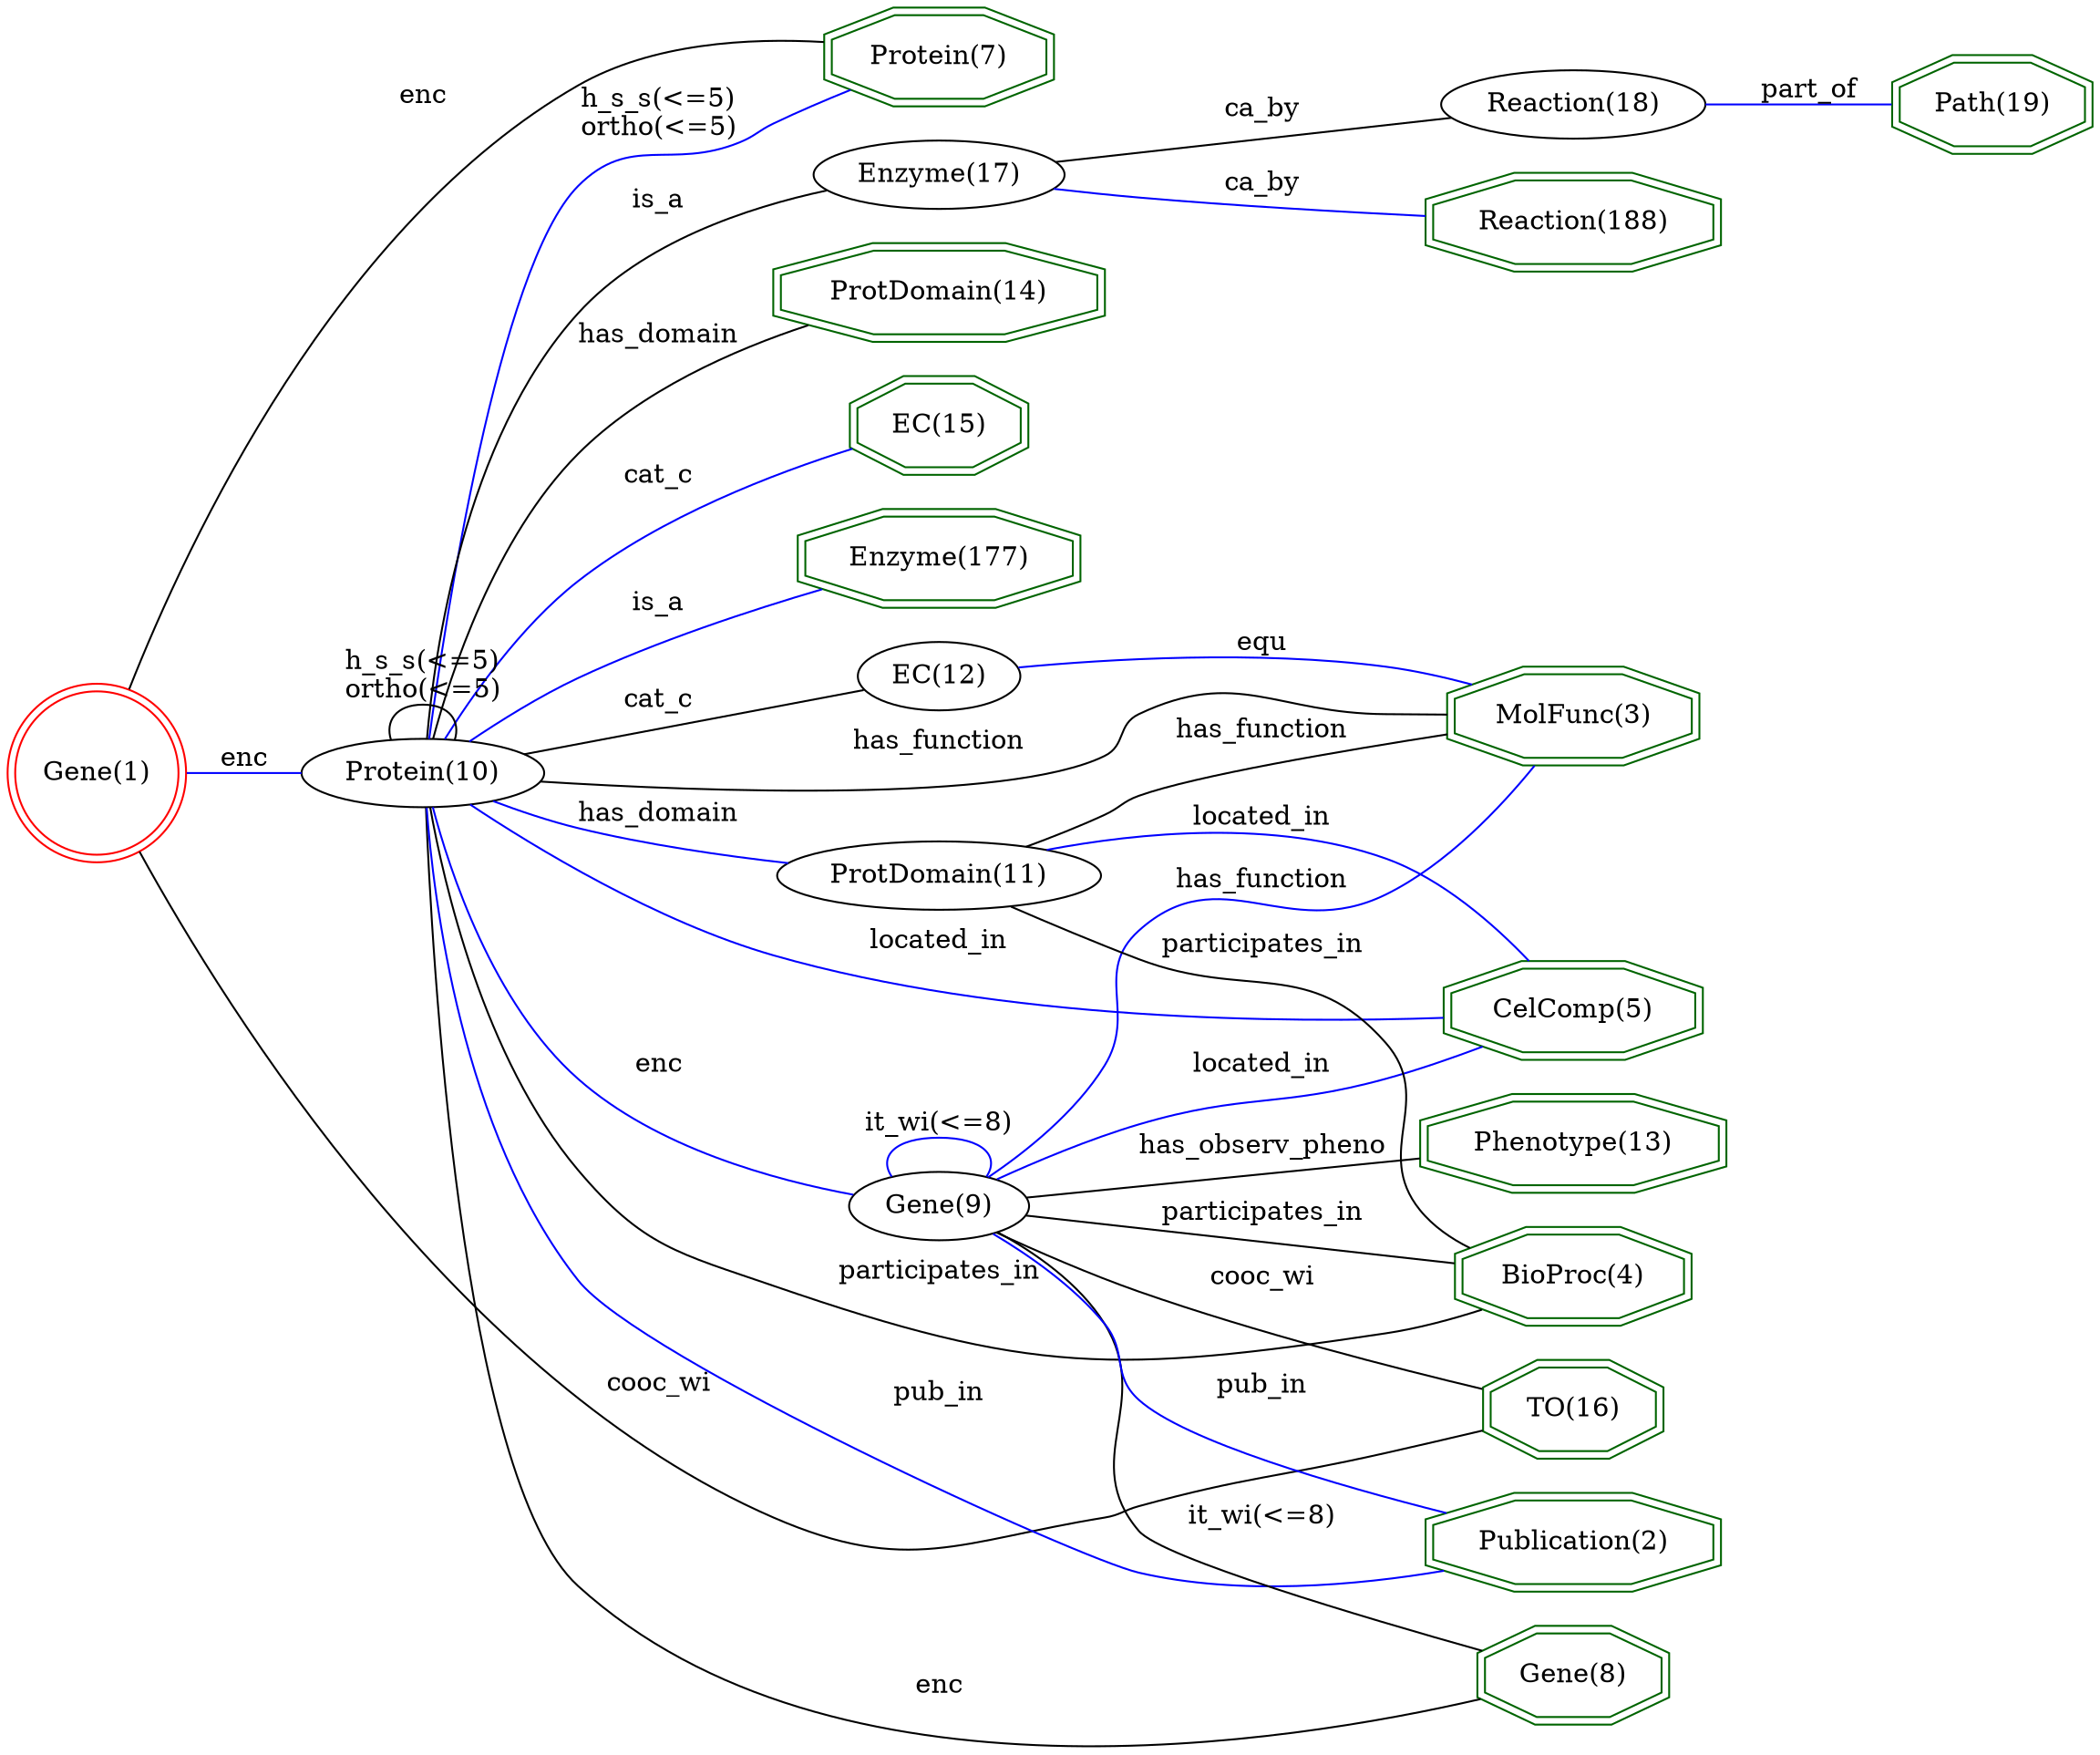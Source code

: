 digraph {
	graph [_draw_="c 9 -#fffffe00 C 7 -#ffffff P 4 0 0 0 822 956.4 822 956.4 0 ",
		bb="0,0,956.4,822",
		dpi=96,
		rankdir=LR,
		xdotversion=1.7
	];
	node [label="\N"];
	"Phenotype(13)"	[_draw_="c 7 -#006400 p 8 779.98 221.54 779.98 236.46 740.67 247 685.07 247 645.76 236.46 645.76 221.54 685.07 211 740.67 211 c 7 -#006400 \
p 8 783.96 218.47 783.96 239.53 741.19 251 684.55 251 641.77 239.53 641.77 218.47 684.55 207 741.19 207 ",
		_ldraw_="F 14 11 -Times-Roman c 7 -#000000 T 712.87 224.8 0 82.43 13 -Phenotype(13) ",
		color=darkgreen,
		height=0.61111,
		pos="712.87,229",
		shape=doubleoctagon,
		width=1.9805];
	"Protein(7)"	[_draw_="c 7 -#006400 p 8 473.21 792.54 473.21 807.46 444.2 818 403.18 818 374.17 807.46 374.17 792.54 403.18 782 444.2 782 c 7 -#006400 \
p 8 477.19 789.74 477.19 810.26 444.9 822 402.48 822 370.19 810.26 370.19 789.74 402.48 778 444.9 778 ",
		_ldraw_="F 14 11 -Times-Roman c 7 -#000000 T 423.69 795.8 0 56.77 10 -Protein(7) ",
		color=darkgreen,
		height=0.61111,
		pos="423.69,800",
		shape=doubleoctagon,
		width=1.4931];
	"TO(16)"	[_draw_="c 7 -#006400 p 8 752.33 14.54 752.33 29.46 729.21 40 696.53 40 673.41 29.46 673.41 14.54 696.53 4 729.21 4 c 7 -#006400 p 8 756.33 \
11.97 756.33 32.03 730.08 44 695.66 44 669.41 32.03 669.41 11.97 695.66 0 730.08 0 ",
		_ldraw_="F 14 11 -Times-Roman c 7 -#000000 T 712.87 17.8 0 41.74 6 -TO(16) ",
		color=darkgreen,
		height=0.61111,
		pos="712.87,22",
		shape=doubleoctagon,
		width=1.2077];
	"MolFunc(3)"	[_draw_="c 7 -#006400 p 8 770.26 541.54 770.26 556.46 736.64 567 689.1 567 655.48 556.46 655.48 541.54 689.1 531 736.64 531 c 7 -#006400 \
p 8 774.27 538.61 774.27 559.39 737.26 571 688.48 571 651.47 559.39 651.47 538.61 688.48 527 737.26 527 ",
		_ldraw_="F 14 11 -Times-Roman c 7 -#000000 T 712.87 544.8 0 67.66 10 -MolFunc(3) ",
		color=darkgreen,
		height=0.61111,
		pos="712.87,549",
		shape=doubleoctagon,
		width=1.7];
	"Gene(8)"	[_draw_="c 7 -#006400 p 8 754.98 90.54 754.98 105.46 730.31 116 695.43 116 670.76 105.46 670.76 90.54 695.43 80 730.31 80 c 7 -#006400 p \
8 758.96 87.9 758.96 108.1 731.12 120 694.61 120 666.78 108.1 666.78 87.9 694.61 76 731.12 76 ",
		_ldraw_="F 14 11 -Times-Roman c 7 -#000000 T 712.87 93.8 0 45.86 7 -Gene(8) ",
		color=darkgreen,
		height=0.61111,
		pos="712.87,98",
		shape=doubleoctagon,
		width=1.286];
	"CelComp(5)"	[_draw_="c 7 -#006400 p 8 771.47 287.54 771.47 302.46 737.14 313 688.59 313 654.27 302.46 654.27 287.54 688.59 277 737.14 277 c 7 -#006400 \
p 8 775.46 284.59 775.46 305.41 737.74 317 688 317 650.28 305.41 650.28 284.59 688 273 737.74 273 ",
		_ldraw_="F 14 11 -Times-Roman c 7 -#000000 T 712.87 290.8 0 69.99 10 -CelComp(5) ",
		color=darkgreen,
		height=0.61111,
		pos="712.87,295",
		shape=doubleoctagon,
		width=1.7443];
	"BioProc(4)"	[_draw_="c 7 -#006400 p 8 766.32 159.54 766.32 174.46 735.01 185 690.73 185 659.42 174.46 659.42 159.54 690.73 149 735.01 149 c 7 -#006400 \
p 8 770.32 156.67 770.32 177.33 735.67 189 690.07 189 655.42 177.33 655.42 156.67 690.07 145 735.67 145 ",
		_ldraw_="F 14 11 -Times-Roman c 7 -#000000 T 712.87 162.8 0 62.21 10 -BioProc(4) ",
		color=darkgreen,
		height=0.61111,
		pos="712.87,167",
		shape=doubleoctagon,
		width=1.5966];
	"Publication(2)"	[_draw_="c 7 -#006400 p 8 778.77 427.54 778.77 442.46 740.16 453 685.57 453 646.97 442.46 646.97 427.54 685.57 417 740.16 417 c 7 -#006400 \
p 8 782.78 424.49 782.78 445.51 740.7 457 685.04 457 642.96 445.51 642.96 424.49 685.04 413 740.7 413 ",
		_ldraw_="F 14 11 -Times-Roman c 7 -#000000 T 712.87 430.8 0 80.1 14 -Publication(2) ",
		color=darkgreen,
		height=0.61111,
		pos="712.87,435",
		shape=doubleoctagon,
		width=1.9362];
	"Reaction(188)"	[_draw_="c 7 -#006400 p 8 778.75 769.54 778.75 784.46 740.16 795 685.58 795 646.99 784.46 646.99 769.54 685.58 759 740.16 759 c 7 -#006400 \
p 8 782.76 766.49 782.76 787.51 740.7 799 685.04 799 642.98 787.51 642.98 766.49 685.04 755 740.7 755 ",
		_ldraw_="F 14 11 -Times-Roman c 7 -#000000 T 712.87 772.8 0 80.08 13 -Reaction(188) ",
		color=darkgreen,
		height=0.61111,
		pos="712.87,777",
		shape=doubleoctagon,
		width=1.9359];
	"ProtDomain(14)"	[_draw_="c 7 -#006400 p 8 497.55 569.54 497.55 584.46 454.28 595 393.1 595 349.84 584.46 349.84 569.54 393.1 559 454.28 559 c 7 -#006400 \
p 8 501.55 566.4 501.55 587.6 454.76 599 392.62 599 345.83 587.6 345.83 566.4 392.62 555 454.76 555 ",
		_ldraw_="F 14 11 -Times-Roman c 7 -#000000 T 423.69 572.8 0 91.77 14 -ProtDomain(14) ",
		color=darkgreen,
		height=0.61111,
		pos="423.69,577",
		shape=doubleoctagon,
		width=2.1578];
	"EC(15)"	[_draw_="c 7 -#006400 p 8 462.92 507.54 462.92 522.46 439.94 533 407.44 533 384.46 522.46 384.46 507.54 407.44 497 439.94 497 c 7 -#006400 \
p 8 466.93 504.98 466.93 525.02 440.82 537 406.56 537 380.45 525.02 380.45 504.98 406.56 493 440.82 493 ",
		_ldraw_="F 14 11 -Times-Roman c 7 -#000000 T 423.69 510.8 0 41.21 6 -EC(15) ",
		color=darkgreen,
		height=0.61111,
		pos="423.69,515",
		shape=doubleoctagon,
		width=1.1977];
	"Path(19)"	[_draw_="c 7 -#006400 p 8 952.32 711.54 952.32 726.46 926.65 737 890.35 737 864.68 726.46 864.68 711.54 890.35 701 926.65 701 c 7 -#006400 \
p 8 956.31 708.86 956.31 729.14 927.44 741 889.56 741 860.69 729.14 860.69 708.86 889.56 697 927.44 697 ",
		_ldraw_="F 14 11 -Times-Roman c 7 -#000000 T 908.5 714.8 0 48.21 8 -Path(19) ",
		color=darkgreen,
		height=0.61111,
		pos="908.5,719",
		shape=doubleoctagon,
		width=1.3307];
	"Enzyme(177)"	[_draw_="c 7 -#006400 p 8 486.76 445.54 486.76 460.46 449.81 471 397.57 471 360.62 460.46 360.62 445.54 397.57 435 449.81 435 c 7 -#006400 \
p 8 490.76 442.53 490.76 463.47 450.37 475 397.01 475 356.62 463.47 356.62 442.53 397.01 431 450.37 431 ",
		_ldraw_="F 14 11 -Times-Roman c 7 -#000000 T 423.69 448.8 0 76.19 11 -Enzyme(177) ",
		color=darkgreen,
		height=0.61111,
		pos="423.69,453",
		shape=doubleoctagon,
		width=1.8621];
	"Gene(1)"	[_draw_="c 7 -#ff0000 e 43.08 453 39.15 39.15 c 7 -#ff0000 e 43.08 453 43.15 43.15 ",
		_ldraw_="F 14 11 -Times-Roman c 7 -#000000 T 43.08 448.8 0 45.86 7 -Gene(1) ",
		color=red,
		height=1.1966,
		pos="43.077,453",
		shape=doublecircle,
		width=1.1966];
	"Gene(1)" -> "Protein(7)"	[_draw_="c 7 -#000000 B 7 56.93 494.06 82.39 567.65 146.8 720.6 260.35 788 293.16 807.47 336.51 809.74 370.16 807.54 ",
		_ldraw_="F 14 11 -Times-Roman c 7 -#000000 T 191.97 778.8 0 19.43 3 -enc ",
		arrowhead=none,
		color=black,
		label=enc,
		lp="191.97,783",
		pos="56.934,494.06 82.39,567.65 146.8,720.6 260.35,788 293.16,807.47 336.51,809.74 370.16,807.54"];
	"Gene(1)" -> "TO(16)"	[_draw_="c 7 -#000000 B 7 59.16 412.82 87.99 340.92 157.34 189.34 260.35 99 377.98 -4.16 581.5 5.77 669.41 15.89 ",
		_ldraw_="F 14 11 -Times-Roman c 7 -#000000 T 294.18 101.8 0 47.43 7 -cooc_wi ",
		arrowhead=none,
		color=black,
		label=cooc_wi,
		lp="294.18,106",
		pos="59.162,412.82 87.989,340.92 157.34,189.34 260.35,99 377.98,-4.1593 581.5,5.7665 669.41,15.887"];
	"Protein(10)"	[_draw_="c 7 -#000000 e 191.97 453 50.27 18 ",
		_ldraw_="F 14 11 -Times-Roman c 7 -#000000 T 191.97 448.8 0 63.77 11 -Protein(10) ",
		height=0.5,
		pos="191.97,453",
		width=1.3996];
	"Gene(1)" -> "Protein(10)"	[_draw_="c 7 -#0000ff B 4 86.17 453 103.38 453 123.42 453 141.33 453 ",
		_ldraw_="F 14 11 -Times-Roman c 7 -#000000 T 113.87 455.8 0 19.43 3 -enc ",
		arrowhead=none,
		color=blue,
		label=enc,
		lp="113.87,460",
		pos="86.17,453 103.38,453 123.42,453 141.33,453"];
	"Gene(9)"	[_draw_="c 7 -#000000 e 423.69 209 39.15 18 ",
		_ldraw_="F 14 11 -Times-Roman c 7 -#000000 T 423.69 204.8 0 45.86 7 -Gene(9) ",
		height=0.5,
		pos="423.69,209",
		width=1.0855];
	"Gene(9)" -> "Phenotype(13)"	[_draw_="c 7 -#000000 B 4 462.53 211.64 507.99 214.8 585.2 220.18 641.68 224.11 ",
		_ldraw_="F 14 11 -Times-Roman c 7 -#000000 T 571.47 225.8 0 104.2 16 -has_observ_pheno ",
		arrowhead=none,
		color=black,
		label=has_observ_pheno,
		lp="571.47,230",
		pos="462.53,211.64 507.99,214.8 585.2,220.18 641.68,224.11"];
	"Gene(9)" -> "TO(16)"	[_draw_="c 7 -#000000 B 10 444.94 193.83 461.45 180.79 484.69 160.83 501.37 140 511.57 127.26 507.31 118.99 519.37 108 562.92 68.29 627.83 \
44.52 670.01 32.34 ",
		_ldraw_="F 14 11 -Times-Roman c 7 -#000000 T 571.47 110.8 0 47.43 7 -cooc_wi ",
		arrowhead=none,
		color=black,
		label=cooc_wi,
		lp="571.47,115",
		pos="444.94,193.83 461.45,180.79 484.69,160.83 501.37,140 511.57,127.26 507.31,118.99 519.37,108 562.92,68.295 627.83,44.516 670.01,32.336"];
	"Gene(9)" -> "MolFunc(3)"	[_draw_="c 7 -#0000ff B 16 449.32 222.71 466.88 233.86 489.4 251.29 501.37 273 530.6 326.01 479.44 362.51 519.37 408 551.01 444.04 585.29 \
407.11 623.57 436 635.98 445.37 632.52 453.36 641.57 466 657.08 487.65 676.83 510.63 691.44 526.9 ",
		_ldraw_="F 14 11 -Times-Roman c 7 -#000000 T 571.47 438.8 0 72.32 12 -has_function ",
		arrowhead=none,
		color=blue,
		label=has_function,
		lp="571.47,443",
		pos="449.32,222.71 466.88,233.86 489.4,251.29 501.37,273 530.6,326.01 479.44,362.51 519.37,408 551.01,444.04 585.29,407.11 623.57,436 \
635.98,445.37 632.52,453.36 641.57,466 657.08,487.65 676.83,510.63 691.44,526.9"];
	"Gene(9)" -> "Gene(8)"	[_draw_="c 7 -#000000 B 7 450.01 195.61 468.85 185.92 495.36 172.84 519.37 163 570.78 141.93 631.79 122.18 671.14 110.11 ",
		_ldraw_="F 14 11 -Times-Roman c 7 -#000000 T 571.47 165.8 0 60.89 10 -it_wi(<=8) ",
		arrowhead=none,
		color=black,
		label="it_wi(<=8)",
		lp="571.47,170",
		pos="450.01,195.61 468.85,185.92 495.36,172.84 519.37,163 570.78,141.93 631.79,122.18 671.14,110.11"];
	"Gene(9)" -> "CelComp(5)"	[_draw_="c 7 -#0000ff B 10 455.19 220.01 473.65 226.5 497.73 234.65 519.37 241 565.17 254.43 577.65 254 623.57 267 637.34 270.9 652.21 275.47 \
665.75 279.78 ",
		_ldraw_="F 14 11 -Times-Roman c 7 -#000000 T 571.47 269.8 0 58.31 10 -located_in ",
		arrowhead=none,
		color=blue,
		label=located_in,
		lp="571.47,274",
		pos="455.19,220.01 473.65,226.5 497.73,234.65 519.37,241 565.17,254.43 577.65,254 623.57,267 637.34,270.9 652.21,275.47 665.75,279.78"];
	"Gene(9)" -> "BioProc(4)"	[_draw_="c 7 -#000000 B 4 461.06 203.68 510.04 196.52 597.68 183.7 655.3 175.27 ",
		_ldraw_="F 14 11 -Times-Roman c 7 -#000000 T 571.47 197.8 0 82.41 15 -participates_in ",
		arrowhead=none,
		color=black,
		label=participates_in,
		lp="571.47,202",
		pos="461.06,203.68 510.04,196.52 597.68,183.7 655.3,175.27"];
	"Gene(9)" -> "Publication(2)"	[_draw_="c 7 -#0000ff B 13 448.58 223.15 465.75 234.52 488.13 252.04 501.37 273 518.53 300.16 495.86 321.11 519.37 343 553.82 375.08 580.89 \
342.14 623.57 362 649.9 374.25 674.92 396.27 691.55 412.94 ",
		_ldraw_="F 14 11 -Times-Roman c 7 -#000000 T 571.47 364.8 0 38.89 6 -pub_in ",
		arrowhead=none,
		color=blue,
		label=pub_in,
		lp="571.47,369",
		pos="448.58,223.15 465.75,234.52 488.13,252.04 501.37,273 518.53,300.16 495.86,321.11 519.37,343 553.82,375.08 580.89,342.14 623.57,362 \
649.9,374.25 674.92,396.27 691.55,412.94"];
	"Gene(9)" -> "Gene(9)"	[_draw_="c 7 -#0000ff B 7 402.03 224.17 395.47 234.66 402.69 245 423.69 245 444.69 245 451.91 234.66 445.35 224.17 ",
		_ldraw_="F 14 11 -Times-Roman c 7 -#000000 T 423.69 247.8 0 60.89 10 -it_wi(<=8) ",
		arrowhead=none,
		color=blue,
		label="it_wi(<=8)",
		lp="423.69,252",
		pos="402.03,224.17 395.47,234.66 402.69,245 423.69,245 444.69,245 451.91,234.66 445.35,224.17"];
	"EC(12)"	[_draw_="c 7 -#000000 e 423.69 635 36.28 18 ",
		_ldraw_="F 14 11 -Times-Roman c 7 -#000000 T 423.69 630.8 0 41.21 6 -EC(12) ",
		height=0.5,
		pos="423.69,635",
		width=1.0039];
	"EC(12)" -> "MolFunc(3)"	[_draw_="c 7 -#0000ff B 4 455.15 625.88 505.03 610.94 604.49 581.16 663.9 563.36 ",
		_ldraw_="F 14 11 -Times-Roman c 7 -#000000 T 571.47 607.8 0 20.21 3 -equ ",
		arrowhead=none,
		color=blue,
		label=equ,
		lp="571.47,612",
		pos="455.15,625.88 505.03,610.94 604.49,581.16 663.9,563.36"];
	"Enzyme(17)"	[_draw_="c 7 -#000000 e 423.69 739 53.63 18 ",
		_ldraw_="F 14 11 -Times-Roman c 7 -#000000 T 423.69 734.8 0 69.19 10 -Enzyme(17) ",
		height=0.5,
		pos="423.69,739",
		width=1.4949];
	"Enzyme(17)" -> "Reaction(188)"	[_draw_="c 7 -#0000ff B 4 474.06 745.53 520.65 751.7 590.92 761 643.01 767.89 ",
		_ldraw_="F 14 11 -Times-Roman c 7 -#000000 T 571.47 767.8 0 33.43 5 -ca_by ",
		arrowhead=none,
		color=blue,
		label=ca_by,
		lp="571.47,772",
		pos="474.06,745.53 520.65,751.7 590.92,761 643.01,767.89"];
	"Reaction(18)"	[_draw_="c 7 -#000000 e 712.87 719 56.04 18 ",
		_ldraw_="F 14 11 -Times-Roman c 7 -#000000 T 712.87 714.8 0 73.08 12 -Reaction(18) ",
		height=0.5,
		pos="712.87,719",
		width=1.5631];
	"Enzyme(17)" -> "Reaction(18)"	[_draw_="c 7 -#000000 B 4 476.7 735.38 527.93 731.81 605.88 726.38 657.81 722.76 ",
		_ldraw_="F 14 11 -Times-Roman c 7 -#000000 T 571.47 734.8 0 33.43 5 -ca_by ",
		arrowhead=none,
		color=black,
		label=ca_by,
		lp="571.47,739",
		pos="476.7,735.38 527.93,731.81 605.88,726.38 657.81,722.76"];
	"Reaction(18)" -> "Path(19)"	[_draw_="c 7 -#0000ff B 4 769.36 719 798.19 719 833.04 719 860.52 719 ",
		_ldraw_="F 14 11 -Times-Roman c 7 -#000000 T 822.38 721.8 0 40.43 7 -part_of ",
		arrowhead=none,
		color=blue,
		label=part_of,
		lp="822.38,726",
		pos="769.36,719 798.19,719 833.04,719 860.52,719"];
	"ProtDomain(11)"	[_draw_="c 7 -#000000 e 423.69 345 68 18 ",
		_ldraw_="F 14 11 -Times-Roman c 7 -#000000 T 423.69 340.8 0 91.25 14 -ProtDomain(11) ",
		height=0.5,
		pos="423.69,345",
		width=1.8819];
	"ProtDomain(11)" -> "MolFunc(3)"	[_draw_="c 7 -#000000 B 10 473.41 357.27 483.89 361.93 494.01 368.3 501.37 377 524.08 403.82 497.52 426.47 519.37 454 554.25 497.93 614.65 \
523.04 658.51 536.28 ",
		_ldraw_="F 14 11 -Times-Roman c 7 -#000000 T 571.47 526.8 0 72.32 12 -has_function ",
		arrowhead=none,
		color=black,
		label=has_function,
		lp="571.47,531",
		pos="473.41,357.27 483.89,361.93 494.01,368.3 501.37,377 524.08,403.82 497.52,426.47 519.37,454 554.25,497.93 614.65,523.04 658.51,536.28"];
	"ProtDomain(11)" -> "CelComp(5)"	[_draw_="c 7 -#0000ff B 10 458.06 360.63 475.84 368.11 498.33 376.23 519.37 380 564.96 388.16 580.62 397.31 623.57 380 654.75 367.43 681.08 \
338 696.67 317.31 ",
		_ldraw_="F 14 11 -Times-Roman c 7 -#000000 T 571.47 392.8 0 58.31 10 -located_in ",
		arrowhead=none,
		color=blue,
		label=located_in,
		lp="571.47,397",
		pos="458.06,360.63 475.84,368.11 498.33,376.23 519.37,380 564.96,388.16 580.62,397.31 623.57,380 654.75,367.43 681.08,338 696.67,317.31"];
	"ProtDomain(11)" -> "BioProc(4)"	[_draw_="c 7 -#000000 B 10 479.89 334.9 531.73 324.29 604.16 306.22 623.57 285 650.22 255.87 616.75 228.71 641.57 198 647.61 190.53 655.81 \
184.81 664.48 180.45 ",
		_ldraw_="F 14 11 -Times-Roman c 7 -#000000 T 571.47 328.8 0 82.41 15 -participates_in ",
		arrowhead=none,
		color=black,
		label=participates_in,
		lp="571.47,333",
		pos="479.89,334.9 531.73,324.29 604.16,306.22 623.57,285 650.22,255.87 616.75,228.71 641.57,198 647.61,190.53 655.81,184.81 664.48,180.45"];
	"Protein(10)" -> "Protein(7)"	[_draw_="c 7 -#0000ff B 10 195.01 471.36 201.61 527.78 224.13 697.17 260.35 737 281.72 760.5 298.33 748.7 328.01 760 347.35 767.36 368.61 \
776.27 386.07 783.8 ",
		_ldraw_="F 14 11 -Times-Roman c 7 -#000000 T 294.18 776.8 0 64.01 10 -h_s_s(<=5) F 14 11 -Times-Roman c 7 -#000000 T 294.18 762.8 0 61.67 \
10 -ortho(<=5) ",
		arrowhead=none,
		color=blue,
		label="h_s_s(<=5)\northo(<=5)",
		lp="294.18,774",
		pos="195.01,471.36 201.61,527.78 224.13,697.17 260.35,737 281.72,760.5 298.33,748.7 328.01,760 347.35,767.36 368.61,776.27 386.07,783.8"];
	"Protein(10)" -> "MolFunc(3)"	[_draw_="c 7 -#000000 B 13 195.88 471.11 202.1 504.46 219.58 576.16 260.35 620 289.23 651.05 304.71 652.42 346.01 662 467.36 690.15 514.44 \
683.08 623.57 623 648.8 609.11 673.59 587.43 690.44 571.12 ",
		_ldraw_="F 14 11 -Times-Roman c 7 -#000000 T 423.69 680.8 0 72.32 12 -has_function ",
		arrowhead=none,
		color=black,
		label=has_function,
		lp="423.69,685",
		pos="195.88,471.11 202.1,504.46 219.58,576.16 260.35,620 289.23,651.05 304.71,652.42 346.01,662 467.36,690.15 514.44,683.08 623.57,623 \
648.8,609.11 673.59,587.43 690.44,571.12"];
	"Protein(10)" -> "Gene(8)"	[_draw_="c 7 -#000000 B 13 193.17 434.91 194.52 387.67 203.52 258.32 260.35 172 286.49 132.31 302.57 127.28 346.01 108 459.61 57.59 500.38 \
57.56 623.57 74 640.11 76.21 657.93 80.64 673.21 85.1 ",
		_ldraw_="F 14 11 -Times-Roman c 7 -#000000 T 423.69 110.8 0 19.43 3 -enc ",
		arrowhead=none,
		color=black,
		label=enc,
		lp="423.69,115",
		pos="193.17,434.91 194.52,387.67 203.52,258.32 260.35,172 286.49,132.31 302.57,127.28 346.01,108 459.61,57.586 500.38,57.556 623.57,74 \
640.11,76.207 657.93,80.641 673.21,85.104"];
	"Protein(10)" -> "CelComp(5)"	[_draw_="c 7 -#0000ff B 10 200.28 435.15 210.62 411.78 231.53 370.78 260.35 345 291.81 316.86 304.97 313.85 346.01 304 450.42 278.94 576.42 \
283.05 650 288.73 ",
		_ldraw_="F 14 11 -Times-Roman c 7 -#000000 T 423.69 306.8 0 58.31 10 -located_in ",
		arrowhead=none,
		color=blue,
		label=located_in,
		lp="423.69,311",
		pos="200.28,435.15 210.62,411.78 231.53,370.78 260.35,345 291.81,316.86 304.97,313.85 346.01,304 450.42,278.94 576.42,283.05 650,288.73"];
	"Protein(10)" -> "BioProc(4)"	[_draw_="c 7 -#000000 B 13 194.17 434.89 197.72 393.73 211.23 291.6 260.35 225 287.5 188.2 303.63 185.17 346.01 168 461.1 121.38 501.16 115.14 \
623.57 136 640.39 138.87 658.26 144.6 673.5 150.36 ",
		_ldraw_="F 14 11 -Times-Roman c 7 -#000000 T 423.69 170.8 0 82.41 15 -participates_in ",
		arrowhead=none,
		color=black,
		label=participates_in,
		lp="423.69,175",
		pos="194.17,434.89 197.72,393.73 211.23,291.6 260.35,225 287.5,188.2 303.63,185.17 346.01,168 461.1,121.38 501.16,115.14 623.57,136 640.39,\
138.87 658.26,144.6 673.5,150.36"];
	"Protein(10)" -> "Publication(2)"	[_draw_="c 7 -#0000ff B 13 226.99 439.94 257.6 428.93 304.07 414.04 346.01 408 414.35 398.16 447.62 364.66 501.37 408 530.76 431.69 489.99 \
467.31 519.37 491 568.28 530.44 643.92 486.42 684.28 457.03 ",
		_ldraw_="F 14 11 -Times-Roman c 7 -#000000 T 423.69 410.8 0 38.89 6 -pub_in ",
		arrowhead=none,
		color=blue,
		label=pub_in,
		lp="423.69,415",
		pos="226.99,439.94 257.6,428.93 304.07,414.04 346.01,408 414.35,398.16 447.62,364.66 501.37,408 530.76,431.69 489.99,467.31 519.37,491 \
568.28,530.44 643.92,486.42 684.28,457.03"];
	"Protein(10)" -> "ProtDomain(14)"	[_draw_="c 7 -#000000 B 7 211.86 469.78 224.91 480.89 242.99 495.31 260.35 506 296.24 528.09 340.21 546.87 373.33 559.56 ",
		_ldraw_="F 14 11 -Times-Roman c 7 -#000000 T 294.18 542.8 0 67.66 10 -has_domain ",
		arrowhead=none,
		color=black,
		label=has_domain,
		lp="294.18,547",
		pos="211.86,469.78 224.91,480.89 242.99,495.31 260.35,506 296.24,528.09 340.21,546.87 373.33,559.56"];
	"Protein(10)" -> "EC(15)"	[_draw_="c 7 -#0000ff B 4 232.72 463.73 274.58 475.03 340.15 492.72 382.27 504.09 ",
		_ldraw_="F 14 11 -Times-Roman c 7 -#000000 T 294.18 490.8 0 29.53 5 -cat_c ",
		arrowhead=none,
		color=blue,
		label=cat_c,
		lp="294.18,495",
		pos="232.72,463.73 274.58,475.03 340.15,492.72 382.27,504.09"];
	"Protein(10)" -> "Enzyme(177)"	[_draw_="c 7 -#0000ff B 4 242.53 453 275.9 453 320.28 453 356.65 453 ",
		_ldraw_="F 14 11 -Times-Roman c 7 -#000000 T 294.18 455.8 0 22.55 4 -is_a ",
		arrowhead=none,
		color=blue,
		label=is_a,
		lp="294.18,460",
		pos="242.53,453 275.9,453 320.28,453 356.65,453"];
	"Protein(10)" -> "Gene(9)"	[_draw_="c 7 -#0000ff B 7 194.48 434.96 198.49 398.29 212.65 314.49 260.35 267 294.18 233.32 348.87 219.09 385.3 213.15 ",
		_ldraw_="F 14 11 -Times-Roman c 7 -#000000 T 294.18 269.8 0 19.43 3 -enc ",
		arrowhead=none,
		color=blue,
		label=enc,
		lp="294.18,274",
		pos="194.48,434.96 198.49,398.29 212.65,314.49 260.35,267 294.18,233.32 348.87,219.09 385.3,213.15"];
	"Protein(10)" -> "EC(12)"	[_draw_="c 7 -#000000 B 7 201.09 470.78 212.04 493.23 233.3 532.07 260.35 558 298.07 594.16 355.93 615.96 391.42 626.72 ",
		_ldraw_="F 14 11 -Times-Roman c 7 -#000000 T 294.18 604.8 0 29.53 5 -cat_c ",
		arrowhead=none,
		color=black,
		label=cat_c,
		lp="294.18,609",
		pos="201.09,470.78 212.04,493.23 233.3,532.07 260.35,558 298.07,594.16 355.93,615.96 391.42,626.72"];
	"Protein(10)" -> "Enzyme(17)"	[_draw_="c 7 -#000000 B 7 192.13 471.28 191.1 516.92 195.1 636.71 260.35 700 268.75 708.15 331.16 721.54 376.09 730.31 ",
		_ldraw_="F 14 11 -Times-Roman c 7 -#000000 T 294.18 723.8 0 22.55 4 -is_a ",
		arrowhead=none,
		color=black,
		label=is_a,
		lp="294.18,728",
		pos="192.13,471.28 191.1,516.92 195.1,636.71 260.35,700 268.75,708.15 331.16,721.54 376.09,730.31"];
	"Protein(10)" -> "ProtDomain(11)"	[_draw_="c 7 -#0000ff B 7 202.26 435.37 213.36 416.18 233.82 386.22 260.35 371 289.07 354.52 325.1 347.64 355.91 345.04 ",
		_ldraw_="F 14 11 -Times-Roman c 7 -#000000 T 294.18 373.8 0 67.66 10 -has_domain ",
		arrowhead=none,
		color=blue,
		label=has_domain,
		lp="294.18,378",
		pos="202.26,435.37 213.36,416.18 233.82,386.22 260.35,371 289.07,354.52 325.1,347.64 355.91,345.04"];
	"Protein(10)" -> "Protein(10)"	[_draw_="c 7 -#000000 B 7 178.04 470.41 175.44 480.09 180.08 489 191.97 489 203.85 489 208.49 480.09 205.89 470.41 ",
		_ldraw_="F 14 11 -Times-Roman c 7 -#000000 T 191.97 505.8 0 64.01 10 -h_s_s(<=5) F 14 11 -Times-Roman c 7 -#000000 T 191.97 491.8 0 61.67 \
10 -ortho(<=5) ",
		arrowhead=none,
		color=black,
		label="h_s_s(<=5)\northo(<=5)",
		lp="191.97,503",
		pos="178.04,470.41 175.44,480.09 180.08,489 191.97,489 203.85,489 208.49,480.09 205.89,470.41"];
}
